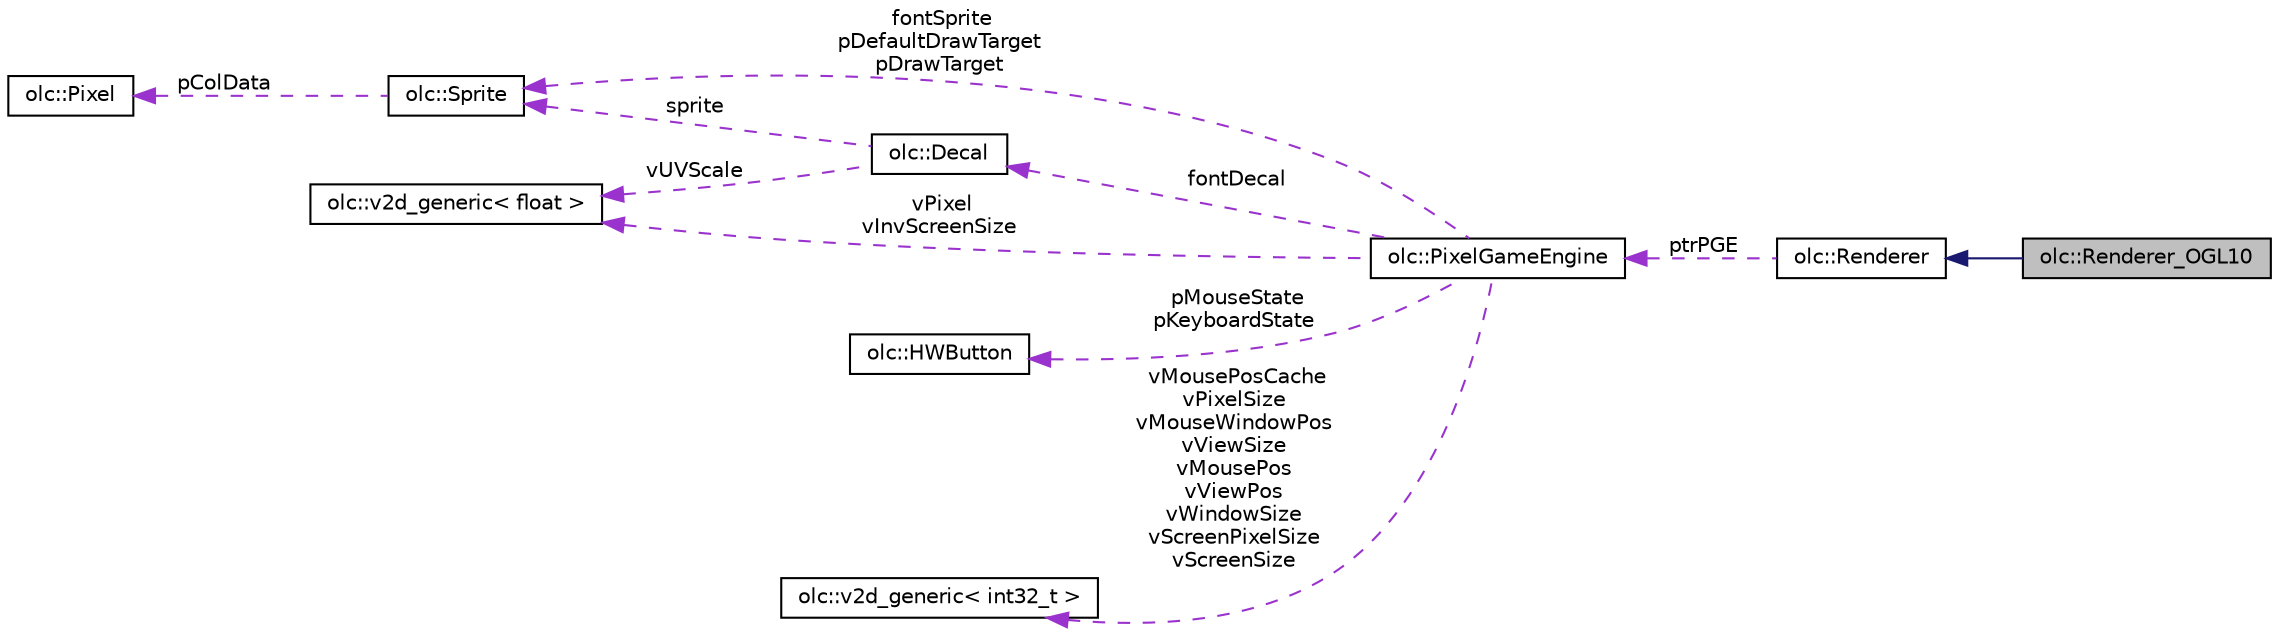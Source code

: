 digraph "olc::Renderer_OGL10"
{
 // LATEX_PDF_SIZE
  edge [fontname="Helvetica",fontsize="10",labelfontname="Helvetica",labelfontsize="10"];
  node [fontname="Helvetica",fontsize="10",shape=record];
  rankdir="LR";
  Node1 [label="olc::Renderer_OGL10",height=0.2,width=0.4,color="black", fillcolor="grey75", style="filled", fontcolor="black",tooltip=" "];
  Node2 -> Node1 [dir="back",color="midnightblue",fontsize="10",style="solid"];
  Node2 [label="olc::Renderer",height=0.2,width=0.4,color="black", fillcolor="white", style="filled",URL="$classolc_1_1Renderer.html",tooltip=" "];
  Node3 -> Node2 [dir="back",color="darkorchid3",fontsize="10",style="dashed",label=" ptrPGE" ];
  Node3 [label="olc::PixelGameEngine",height=0.2,width=0.4,color="black", fillcolor="white", style="filled",URL="$classolc_1_1PixelGameEngine.html",tooltip=" "];
  Node4 -> Node3 [dir="back",color="darkorchid3",fontsize="10",style="dashed",label=" fontDecal" ];
  Node4 [label="olc::Decal",height=0.2,width=0.4,color="black", fillcolor="white", style="filled",URL="$classolc_1_1Decal.html",tooltip=" "];
  Node5 -> Node4 [dir="back",color="darkorchid3",fontsize="10",style="dashed",label=" sprite" ];
  Node5 [label="olc::Sprite",height=0.2,width=0.4,color="black", fillcolor="white", style="filled",URL="$classolc_1_1Sprite.html",tooltip=" "];
  Node6 -> Node5 [dir="back",color="darkorchid3",fontsize="10",style="dashed",label=" pColData" ];
  Node6 [label="olc::Pixel",height=0.2,width=0.4,color="black", fillcolor="white", style="filled",URL="$structolc_1_1Pixel.html",tooltip=" "];
  Node7 -> Node4 [dir="back",color="darkorchid3",fontsize="10",style="dashed",label=" vUVScale" ];
  Node7 [label="olc::v2d_generic\< float \>",height=0.2,width=0.4,color="black", fillcolor="white", style="filled",URL="$structolc_1_1v2d__generic.html",tooltip=" "];
  Node8 -> Node3 [dir="back",color="darkorchid3",fontsize="10",style="dashed",label=" pMouseState\npKeyboardState" ];
  Node8 [label="olc::HWButton",height=0.2,width=0.4,color="black", fillcolor="white", style="filled",URL="$structolc_1_1HWButton.html",tooltip=" "];
  Node9 -> Node3 [dir="back",color="darkorchid3",fontsize="10",style="dashed",label=" vMousePosCache\nvPixelSize\nvMouseWindowPos\nvViewSize\nvMousePos\nvViewPos\nvWindowSize\nvScreenPixelSize\nvScreenSize" ];
  Node9 [label="olc::v2d_generic\< int32_t \>",height=0.2,width=0.4,color="black", fillcolor="white", style="filled",URL="$structolc_1_1v2d__generic.html",tooltip=" "];
  Node5 -> Node3 [dir="back",color="darkorchid3",fontsize="10",style="dashed",label=" fontSprite\npDefaultDrawTarget\npDrawTarget" ];
  Node7 -> Node3 [dir="back",color="darkorchid3",fontsize="10",style="dashed",label=" vPixel\nvInvScreenSize" ];
}
